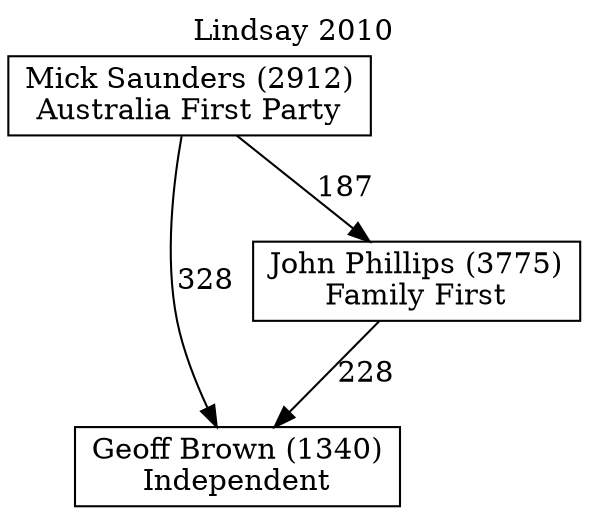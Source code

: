 // House preference flow
digraph "Geoff Brown (1340)_Lindsay_2010" {
	graph [label="Lindsay 2010" labelloc=t mclimit=10]
	node [shape=box]
	"Geoff Brown (1340)" [label="Geoff Brown (1340)
Independent"]
	"John Phillips (3775)" [label="John Phillips (3775)
Family First"]
	"Mick Saunders (2912)" [label="Mick Saunders (2912)
Australia First Party"]
	"John Phillips (3775)" -> "Geoff Brown (1340)" [label=228]
	"Mick Saunders (2912)" -> "John Phillips (3775)" [label=187]
	"Mick Saunders (2912)" -> "Geoff Brown (1340)" [label=328]
}
